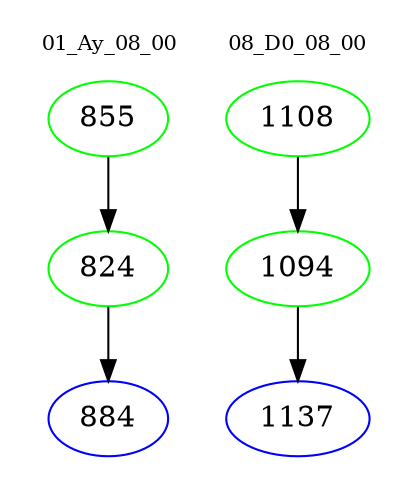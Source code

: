 digraph{
subgraph cluster_0 {
color = white
label = "01_Ay_08_00";
fontsize=10;
T0_855 [label="855", color="green"]
T0_855 -> T0_824 [color="black"]
T0_824 [label="824", color="green"]
T0_824 -> T0_884 [color="black"]
T0_884 [label="884", color="blue"]
}
subgraph cluster_1 {
color = white
label = "08_D0_08_00";
fontsize=10;
T1_1108 [label="1108", color="green"]
T1_1108 -> T1_1094 [color="black"]
T1_1094 [label="1094", color="green"]
T1_1094 -> T1_1137 [color="black"]
T1_1137 [label="1137", color="blue"]
}
}
